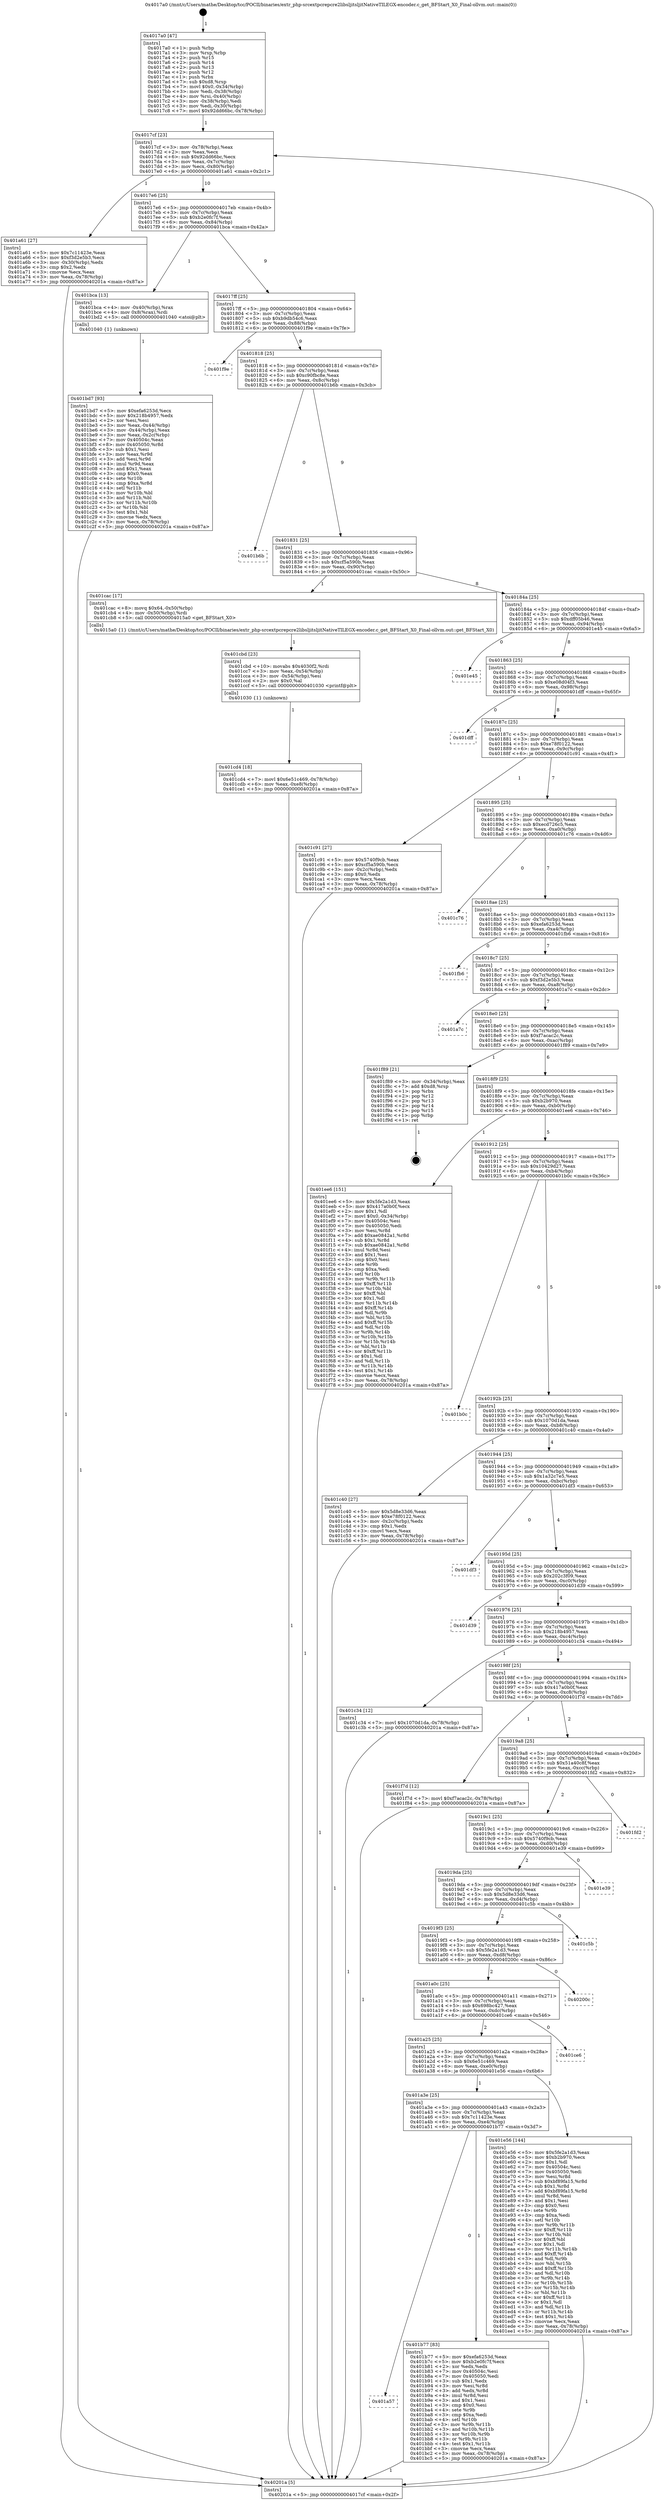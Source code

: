 digraph "0x4017a0" {
  label = "0x4017a0 (/mnt/c/Users/mathe/Desktop/tcc/POCII/binaries/extr_php-srcextpcrepcre2libsljitsljitNativeTILEGX-encoder.c_get_BFStart_X0_Final-ollvm.out::main(0))"
  labelloc = "t"
  node[shape=record]

  Entry [label="",width=0.3,height=0.3,shape=circle,fillcolor=black,style=filled]
  "0x4017cf" [label="{
     0x4017cf [23]\l
     | [instrs]\l
     &nbsp;&nbsp;0x4017cf \<+3\>: mov -0x78(%rbp),%eax\l
     &nbsp;&nbsp;0x4017d2 \<+2\>: mov %eax,%ecx\l
     &nbsp;&nbsp;0x4017d4 \<+6\>: sub $0x92dd66bc,%ecx\l
     &nbsp;&nbsp;0x4017da \<+3\>: mov %eax,-0x7c(%rbp)\l
     &nbsp;&nbsp;0x4017dd \<+3\>: mov %ecx,-0x80(%rbp)\l
     &nbsp;&nbsp;0x4017e0 \<+6\>: je 0000000000401a61 \<main+0x2c1\>\l
  }"]
  "0x401a61" [label="{
     0x401a61 [27]\l
     | [instrs]\l
     &nbsp;&nbsp;0x401a61 \<+5\>: mov $0x7c11423e,%eax\l
     &nbsp;&nbsp;0x401a66 \<+5\>: mov $0xf3d2e5b3,%ecx\l
     &nbsp;&nbsp;0x401a6b \<+3\>: mov -0x30(%rbp),%edx\l
     &nbsp;&nbsp;0x401a6e \<+3\>: cmp $0x2,%edx\l
     &nbsp;&nbsp;0x401a71 \<+3\>: cmovne %ecx,%eax\l
     &nbsp;&nbsp;0x401a74 \<+3\>: mov %eax,-0x78(%rbp)\l
     &nbsp;&nbsp;0x401a77 \<+5\>: jmp 000000000040201a \<main+0x87a\>\l
  }"]
  "0x4017e6" [label="{
     0x4017e6 [25]\l
     | [instrs]\l
     &nbsp;&nbsp;0x4017e6 \<+5\>: jmp 00000000004017eb \<main+0x4b\>\l
     &nbsp;&nbsp;0x4017eb \<+3\>: mov -0x7c(%rbp),%eax\l
     &nbsp;&nbsp;0x4017ee \<+5\>: sub $0xb2e0fc7f,%eax\l
     &nbsp;&nbsp;0x4017f3 \<+6\>: mov %eax,-0x84(%rbp)\l
     &nbsp;&nbsp;0x4017f9 \<+6\>: je 0000000000401bca \<main+0x42a\>\l
  }"]
  "0x40201a" [label="{
     0x40201a [5]\l
     | [instrs]\l
     &nbsp;&nbsp;0x40201a \<+5\>: jmp 00000000004017cf \<main+0x2f\>\l
  }"]
  "0x4017a0" [label="{
     0x4017a0 [47]\l
     | [instrs]\l
     &nbsp;&nbsp;0x4017a0 \<+1\>: push %rbp\l
     &nbsp;&nbsp;0x4017a1 \<+3\>: mov %rsp,%rbp\l
     &nbsp;&nbsp;0x4017a4 \<+2\>: push %r15\l
     &nbsp;&nbsp;0x4017a6 \<+2\>: push %r14\l
     &nbsp;&nbsp;0x4017a8 \<+2\>: push %r13\l
     &nbsp;&nbsp;0x4017aa \<+2\>: push %r12\l
     &nbsp;&nbsp;0x4017ac \<+1\>: push %rbx\l
     &nbsp;&nbsp;0x4017ad \<+7\>: sub $0xd8,%rsp\l
     &nbsp;&nbsp;0x4017b4 \<+7\>: movl $0x0,-0x34(%rbp)\l
     &nbsp;&nbsp;0x4017bb \<+3\>: mov %edi,-0x38(%rbp)\l
     &nbsp;&nbsp;0x4017be \<+4\>: mov %rsi,-0x40(%rbp)\l
     &nbsp;&nbsp;0x4017c2 \<+3\>: mov -0x38(%rbp),%edi\l
     &nbsp;&nbsp;0x4017c5 \<+3\>: mov %edi,-0x30(%rbp)\l
     &nbsp;&nbsp;0x4017c8 \<+7\>: movl $0x92dd66bc,-0x78(%rbp)\l
  }"]
  Exit [label="",width=0.3,height=0.3,shape=circle,fillcolor=black,style=filled,peripheries=2]
  "0x401bca" [label="{
     0x401bca [13]\l
     | [instrs]\l
     &nbsp;&nbsp;0x401bca \<+4\>: mov -0x40(%rbp),%rax\l
     &nbsp;&nbsp;0x401bce \<+4\>: mov 0x8(%rax),%rdi\l
     &nbsp;&nbsp;0x401bd2 \<+5\>: call 0000000000401040 \<atoi@plt\>\l
     | [calls]\l
     &nbsp;&nbsp;0x401040 \{1\} (unknown)\l
  }"]
  "0x4017ff" [label="{
     0x4017ff [25]\l
     | [instrs]\l
     &nbsp;&nbsp;0x4017ff \<+5\>: jmp 0000000000401804 \<main+0x64\>\l
     &nbsp;&nbsp;0x401804 \<+3\>: mov -0x7c(%rbp),%eax\l
     &nbsp;&nbsp;0x401807 \<+5\>: sub $0xb9db54c6,%eax\l
     &nbsp;&nbsp;0x40180c \<+6\>: mov %eax,-0x88(%rbp)\l
     &nbsp;&nbsp;0x401812 \<+6\>: je 0000000000401f9e \<main+0x7fe\>\l
  }"]
  "0x401cd4" [label="{
     0x401cd4 [18]\l
     | [instrs]\l
     &nbsp;&nbsp;0x401cd4 \<+7\>: movl $0x6e51c469,-0x78(%rbp)\l
     &nbsp;&nbsp;0x401cdb \<+6\>: mov %eax,-0xe8(%rbp)\l
     &nbsp;&nbsp;0x401ce1 \<+5\>: jmp 000000000040201a \<main+0x87a\>\l
  }"]
  "0x401f9e" [label="{
     0x401f9e\l
  }", style=dashed]
  "0x401818" [label="{
     0x401818 [25]\l
     | [instrs]\l
     &nbsp;&nbsp;0x401818 \<+5\>: jmp 000000000040181d \<main+0x7d\>\l
     &nbsp;&nbsp;0x40181d \<+3\>: mov -0x7c(%rbp),%eax\l
     &nbsp;&nbsp;0x401820 \<+5\>: sub $0xc90fbc8e,%eax\l
     &nbsp;&nbsp;0x401825 \<+6\>: mov %eax,-0x8c(%rbp)\l
     &nbsp;&nbsp;0x40182b \<+6\>: je 0000000000401b6b \<main+0x3cb\>\l
  }"]
  "0x401cbd" [label="{
     0x401cbd [23]\l
     | [instrs]\l
     &nbsp;&nbsp;0x401cbd \<+10\>: movabs $0x4030f2,%rdi\l
     &nbsp;&nbsp;0x401cc7 \<+3\>: mov %eax,-0x54(%rbp)\l
     &nbsp;&nbsp;0x401cca \<+3\>: mov -0x54(%rbp),%esi\l
     &nbsp;&nbsp;0x401ccd \<+2\>: mov $0x0,%al\l
     &nbsp;&nbsp;0x401ccf \<+5\>: call 0000000000401030 \<printf@plt\>\l
     | [calls]\l
     &nbsp;&nbsp;0x401030 \{1\} (unknown)\l
  }"]
  "0x401b6b" [label="{
     0x401b6b\l
  }", style=dashed]
  "0x401831" [label="{
     0x401831 [25]\l
     | [instrs]\l
     &nbsp;&nbsp;0x401831 \<+5\>: jmp 0000000000401836 \<main+0x96\>\l
     &nbsp;&nbsp;0x401836 \<+3\>: mov -0x7c(%rbp),%eax\l
     &nbsp;&nbsp;0x401839 \<+5\>: sub $0xcf5a590b,%eax\l
     &nbsp;&nbsp;0x40183e \<+6\>: mov %eax,-0x90(%rbp)\l
     &nbsp;&nbsp;0x401844 \<+6\>: je 0000000000401cac \<main+0x50c\>\l
  }"]
  "0x401bd7" [label="{
     0x401bd7 [93]\l
     | [instrs]\l
     &nbsp;&nbsp;0x401bd7 \<+5\>: mov $0xefa6253d,%ecx\l
     &nbsp;&nbsp;0x401bdc \<+5\>: mov $0x218b4957,%edx\l
     &nbsp;&nbsp;0x401be1 \<+2\>: xor %esi,%esi\l
     &nbsp;&nbsp;0x401be3 \<+3\>: mov %eax,-0x44(%rbp)\l
     &nbsp;&nbsp;0x401be6 \<+3\>: mov -0x44(%rbp),%eax\l
     &nbsp;&nbsp;0x401be9 \<+3\>: mov %eax,-0x2c(%rbp)\l
     &nbsp;&nbsp;0x401bec \<+7\>: mov 0x40504c,%eax\l
     &nbsp;&nbsp;0x401bf3 \<+8\>: mov 0x405050,%r8d\l
     &nbsp;&nbsp;0x401bfb \<+3\>: sub $0x1,%esi\l
     &nbsp;&nbsp;0x401bfe \<+3\>: mov %eax,%r9d\l
     &nbsp;&nbsp;0x401c01 \<+3\>: add %esi,%r9d\l
     &nbsp;&nbsp;0x401c04 \<+4\>: imul %r9d,%eax\l
     &nbsp;&nbsp;0x401c08 \<+3\>: and $0x1,%eax\l
     &nbsp;&nbsp;0x401c0b \<+3\>: cmp $0x0,%eax\l
     &nbsp;&nbsp;0x401c0e \<+4\>: sete %r10b\l
     &nbsp;&nbsp;0x401c12 \<+4\>: cmp $0xa,%r8d\l
     &nbsp;&nbsp;0x401c16 \<+4\>: setl %r11b\l
     &nbsp;&nbsp;0x401c1a \<+3\>: mov %r10b,%bl\l
     &nbsp;&nbsp;0x401c1d \<+3\>: and %r11b,%bl\l
     &nbsp;&nbsp;0x401c20 \<+3\>: xor %r11b,%r10b\l
     &nbsp;&nbsp;0x401c23 \<+3\>: or %r10b,%bl\l
     &nbsp;&nbsp;0x401c26 \<+3\>: test $0x1,%bl\l
     &nbsp;&nbsp;0x401c29 \<+3\>: cmovne %edx,%ecx\l
     &nbsp;&nbsp;0x401c2c \<+3\>: mov %ecx,-0x78(%rbp)\l
     &nbsp;&nbsp;0x401c2f \<+5\>: jmp 000000000040201a \<main+0x87a\>\l
  }"]
  "0x401cac" [label="{
     0x401cac [17]\l
     | [instrs]\l
     &nbsp;&nbsp;0x401cac \<+8\>: movq $0x64,-0x50(%rbp)\l
     &nbsp;&nbsp;0x401cb4 \<+4\>: mov -0x50(%rbp),%rdi\l
     &nbsp;&nbsp;0x401cb8 \<+5\>: call 00000000004015a0 \<get_BFStart_X0\>\l
     | [calls]\l
     &nbsp;&nbsp;0x4015a0 \{1\} (/mnt/c/Users/mathe/Desktop/tcc/POCII/binaries/extr_php-srcextpcrepcre2libsljitsljitNativeTILEGX-encoder.c_get_BFStart_X0_Final-ollvm.out::get_BFStart_X0)\l
  }"]
  "0x40184a" [label="{
     0x40184a [25]\l
     | [instrs]\l
     &nbsp;&nbsp;0x40184a \<+5\>: jmp 000000000040184f \<main+0xaf\>\l
     &nbsp;&nbsp;0x40184f \<+3\>: mov -0x7c(%rbp),%eax\l
     &nbsp;&nbsp;0x401852 \<+5\>: sub $0xdff05b46,%eax\l
     &nbsp;&nbsp;0x401857 \<+6\>: mov %eax,-0x94(%rbp)\l
     &nbsp;&nbsp;0x40185d \<+6\>: je 0000000000401e45 \<main+0x6a5\>\l
  }"]
  "0x401a57" [label="{
     0x401a57\l
  }", style=dashed]
  "0x401e45" [label="{
     0x401e45\l
  }", style=dashed]
  "0x401863" [label="{
     0x401863 [25]\l
     | [instrs]\l
     &nbsp;&nbsp;0x401863 \<+5\>: jmp 0000000000401868 \<main+0xc8\>\l
     &nbsp;&nbsp;0x401868 \<+3\>: mov -0x7c(%rbp),%eax\l
     &nbsp;&nbsp;0x40186b \<+5\>: sub $0xe08d04f3,%eax\l
     &nbsp;&nbsp;0x401870 \<+6\>: mov %eax,-0x98(%rbp)\l
     &nbsp;&nbsp;0x401876 \<+6\>: je 0000000000401dff \<main+0x65f\>\l
  }"]
  "0x401b77" [label="{
     0x401b77 [83]\l
     | [instrs]\l
     &nbsp;&nbsp;0x401b77 \<+5\>: mov $0xefa6253d,%eax\l
     &nbsp;&nbsp;0x401b7c \<+5\>: mov $0xb2e0fc7f,%ecx\l
     &nbsp;&nbsp;0x401b81 \<+2\>: xor %edx,%edx\l
     &nbsp;&nbsp;0x401b83 \<+7\>: mov 0x40504c,%esi\l
     &nbsp;&nbsp;0x401b8a \<+7\>: mov 0x405050,%edi\l
     &nbsp;&nbsp;0x401b91 \<+3\>: sub $0x1,%edx\l
     &nbsp;&nbsp;0x401b94 \<+3\>: mov %esi,%r8d\l
     &nbsp;&nbsp;0x401b97 \<+3\>: add %edx,%r8d\l
     &nbsp;&nbsp;0x401b9a \<+4\>: imul %r8d,%esi\l
     &nbsp;&nbsp;0x401b9e \<+3\>: and $0x1,%esi\l
     &nbsp;&nbsp;0x401ba1 \<+3\>: cmp $0x0,%esi\l
     &nbsp;&nbsp;0x401ba4 \<+4\>: sete %r9b\l
     &nbsp;&nbsp;0x401ba8 \<+3\>: cmp $0xa,%edi\l
     &nbsp;&nbsp;0x401bab \<+4\>: setl %r10b\l
     &nbsp;&nbsp;0x401baf \<+3\>: mov %r9b,%r11b\l
     &nbsp;&nbsp;0x401bb2 \<+3\>: and %r10b,%r11b\l
     &nbsp;&nbsp;0x401bb5 \<+3\>: xor %r10b,%r9b\l
     &nbsp;&nbsp;0x401bb8 \<+3\>: or %r9b,%r11b\l
     &nbsp;&nbsp;0x401bbb \<+4\>: test $0x1,%r11b\l
     &nbsp;&nbsp;0x401bbf \<+3\>: cmovne %ecx,%eax\l
     &nbsp;&nbsp;0x401bc2 \<+3\>: mov %eax,-0x78(%rbp)\l
     &nbsp;&nbsp;0x401bc5 \<+5\>: jmp 000000000040201a \<main+0x87a\>\l
  }"]
  "0x401dff" [label="{
     0x401dff\l
  }", style=dashed]
  "0x40187c" [label="{
     0x40187c [25]\l
     | [instrs]\l
     &nbsp;&nbsp;0x40187c \<+5\>: jmp 0000000000401881 \<main+0xe1\>\l
     &nbsp;&nbsp;0x401881 \<+3\>: mov -0x7c(%rbp),%eax\l
     &nbsp;&nbsp;0x401884 \<+5\>: sub $0xe78f0122,%eax\l
     &nbsp;&nbsp;0x401889 \<+6\>: mov %eax,-0x9c(%rbp)\l
     &nbsp;&nbsp;0x40188f \<+6\>: je 0000000000401c91 \<main+0x4f1\>\l
  }"]
  "0x401a3e" [label="{
     0x401a3e [25]\l
     | [instrs]\l
     &nbsp;&nbsp;0x401a3e \<+5\>: jmp 0000000000401a43 \<main+0x2a3\>\l
     &nbsp;&nbsp;0x401a43 \<+3\>: mov -0x7c(%rbp),%eax\l
     &nbsp;&nbsp;0x401a46 \<+5\>: sub $0x7c11423e,%eax\l
     &nbsp;&nbsp;0x401a4b \<+6\>: mov %eax,-0xe4(%rbp)\l
     &nbsp;&nbsp;0x401a51 \<+6\>: je 0000000000401b77 \<main+0x3d7\>\l
  }"]
  "0x401c91" [label="{
     0x401c91 [27]\l
     | [instrs]\l
     &nbsp;&nbsp;0x401c91 \<+5\>: mov $0x5740f9cb,%eax\l
     &nbsp;&nbsp;0x401c96 \<+5\>: mov $0xcf5a590b,%ecx\l
     &nbsp;&nbsp;0x401c9b \<+3\>: mov -0x2c(%rbp),%edx\l
     &nbsp;&nbsp;0x401c9e \<+3\>: cmp $0x0,%edx\l
     &nbsp;&nbsp;0x401ca1 \<+3\>: cmove %ecx,%eax\l
     &nbsp;&nbsp;0x401ca4 \<+3\>: mov %eax,-0x78(%rbp)\l
     &nbsp;&nbsp;0x401ca7 \<+5\>: jmp 000000000040201a \<main+0x87a\>\l
  }"]
  "0x401895" [label="{
     0x401895 [25]\l
     | [instrs]\l
     &nbsp;&nbsp;0x401895 \<+5\>: jmp 000000000040189a \<main+0xfa\>\l
     &nbsp;&nbsp;0x40189a \<+3\>: mov -0x7c(%rbp),%eax\l
     &nbsp;&nbsp;0x40189d \<+5\>: sub $0xecd726c5,%eax\l
     &nbsp;&nbsp;0x4018a2 \<+6\>: mov %eax,-0xa0(%rbp)\l
     &nbsp;&nbsp;0x4018a8 \<+6\>: je 0000000000401c76 \<main+0x4d6\>\l
  }"]
  "0x401e56" [label="{
     0x401e56 [144]\l
     | [instrs]\l
     &nbsp;&nbsp;0x401e56 \<+5\>: mov $0x5fe2a1d3,%eax\l
     &nbsp;&nbsp;0x401e5b \<+5\>: mov $0xb2b970,%ecx\l
     &nbsp;&nbsp;0x401e60 \<+2\>: mov $0x1,%dl\l
     &nbsp;&nbsp;0x401e62 \<+7\>: mov 0x40504c,%esi\l
     &nbsp;&nbsp;0x401e69 \<+7\>: mov 0x405050,%edi\l
     &nbsp;&nbsp;0x401e70 \<+3\>: mov %esi,%r8d\l
     &nbsp;&nbsp;0x401e73 \<+7\>: sub $0xbf89fa15,%r8d\l
     &nbsp;&nbsp;0x401e7a \<+4\>: sub $0x1,%r8d\l
     &nbsp;&nbsp;0x401e7e \<+7\>: add $0xbf89fa15,%r8d\l
     &nbsp;&nbsp;0x401e85 \<+4\>: imul %r8d,%esi\l
     &nbsp;&nbsp;0x401e89 \<+3\>: and $0x1,%esi\l
     &nbsp;&nbsp;0x401e8c \<+3\>: cmp $0x0,%esi\l
     &nbsp;&nbsp;0x401e8f \<+4\>: sete %r9b\l
     &nbsp;&nbsp;0x401e93 \<+3\>: cmp $0xa,%edi\l
     &nbsp;&nbsp;0x401e96 \<+4\>: setl %r10b\l
     &nbsp;&nbsp;0x401e9a \<+3\>: mov %r9b,%r11b\l
     &nbsp;&nbsp;0x401e9d \<+4\>: xor $0xff,%r11b\l
     &nbsp;&nbsp;0x401ea1 \<+3\>: mov %r10b,%bl\l
     &nbsp;&nbsp;0x401ea4 \<+3\>: xor $0xff,%bl\l
     &nbsp;&nbsp;0x401ea7 \<+3\>: xor $0x1,%dl\l
     &nbsp;&nbsp;0x401eaa \<+3\>: mov %r11b,%r14b\l
     &nbsp;&nbsp;0x401ead \<+4\>: and $0xff,%r14b\l
     &nbsp;&nbsp;0x401eb1 \<+3\>: and %dl,%r9b\l
     &nbsp;&nbsp;0x401eb4 \<+3\>: mov %bl,%r15b\l
     &nbsp;&nbsp;0x401eb7 \<+4\>: and $0xff,%r15b\l
     &nbsp;&nbsp;0x401ebb \<+3\>: and %dl,%r10b\l
     &nbsp;&nbsp;0x401ebe \<+3\>: or %r9b,%r14b\l
     &nbsp;&nbsp;0x401ec1 \<+3\>: or %r10b,%r15b\l
     &nbsp;&nbsp;0x401ec4 \<+3\>: xor %r15b,%r14b\l
     &nbsp;&nbsp;0x401ec7 \<+3\>: or %bl,%r11b\l
     &nbsp;&nbsp;0x401eca \<+4\>: xor $0xff,%r11b\l
     &nbsp;&nbsp;0x401ece \<+3\>: or $0x1,%dl\l
     &nbsp;&nbsp;0x401ed1 \<+3\>: and %dl,%r11b\l
     &nbsp;&nbsp;0x401ed4 \<+3\>: or %r11b,%r14b\l
     &nbsp;&nbsp;0x401ed7 \<+4\>: test $0x1,%r14b\l
     &nbsp;&nbsp;0x401edb \<+3\>: cmovne %ecx,%eax\l
     &nbsp;&nbsp;0x401ede \<+3\>: mov %eax,-0x78(%rbp)\l
     &nbsp;&nbsp;0x401ee1 \<+5\>: jmp 000000000040201a \<main+0x87a\>\l
  }"]
  "0x401c76" [label="{
     0x401c76\l
  }", style=dashed]
  "0x4018ae" [label="{
     0x4018ae [25]\l
     | [instrs]\l
     &nbsp;&nbsp;0x4018ae \<+5\>: jmp 00000000004018b3 \<main+0x113\>\l
     &nbsp;&nbsp;0x4018b3 \<+3\>: mov -0x7c(%rbp),%eax\l
     &nbsp;&nbsp;0x4018b6 \<+5\>: sub $0xefa6253d,%eax\l
     &nbsp;&nbsp;0x4018bb \<+6\>: mov %eax,-0xa4(%rbp)\l
     &nbsp;&nbsp;0x4018c1 \<+6\>: je 0000000000401fb6 \<main+0x816\>\l
  }"]
  "0x401a25" [label="{
     0x401a25 [25]\l
     | [instrs]\l
     &nbsp;&nbsp;0x401a25 \<+5\>: jmp 0000000000401a2a \<main+0x28a\>\l
     &nbsp;&nbsp;0x401a2a \<+3\>: mov -0x7c(%rbp),%eax\l
     &nbsp;&nbsp;0x401a2d \<+5\>: sub $0x6e51c469,%eax\l
     &nbsp;&nbsp;0x401a32 \<+6\>: mov %eax,-0xe0(%rbp)\l
     &nbsp;&nbsp;0x401a38 \<+6\>: je 0000000000401e56 \<main+0x6b6\>\l
  }"]
  "0x401fb6" [label="{
     0x401fb6\l
  }", style=dashed]
  "0x4018c7" [label="{
     0x4018c7 [25]\l
     | [instrs]\l
     &nbsp;&nbsp;0x4018c7 \<+5\>: jmp 00000000004018cc \<main+0x12c\>\l
     &nbsp;&nbsp;0x4018cc \<+3\>: mov -0x7c(%rbp),%eax\l
     &nbsp;&nbsp;0x4018cf \<+5\>: sub $0xf3d2e5b3,%eax\l
     &nbsp;&nbsp;0x4018d4 \<+6\>: mov %eax,-0xa8(%rbp)\l
     &nbsp;&nbsp;0x4018da \<+6\>: je 0000000000401a7c \<main+0x2dc\>\l
  }"]
  "0x401ce6" [label="{
     0x401ce6\l
  }", style=dashed]
  "0x401a7c" [label="{
     0x401a7c\l
  }", style=dashed]
  "0x4018e0" [label="{
     0x4018e0 [25]\l
     | [instrs]\l
     &nbsp;&nbsp;0x4018e0 \<+5\>: jmp 00000000004018e5 \<main+0x145\>\l
     &nbsp;&nbsp;0x4018e5 \<+3\>: mov -0x7c(%rbp),%eax\l
     &nbsp;&nbsp;0x4018e8 \<+5\>: sub $0xf7acac2c,%eax\l
     &nbsp;&nbsp;0x4018ed \<+6\>: mov %eax,-0xac(%rbp)\l
     &nbsp;&nbsp;0x4018f3 \<+6\>: je 0000000000401f89 \<main+0x7e9\>\l
  }"]
  "0x401a0c" [label="{
     0x401a0c [25]\l
     | [instrs]\l
     &nbsp;&nbsp;0x401a0c \<+5\>: jmp 0000000000401a11 \<main+0x271\>\l
     &nbsp;&nbsp;0x401a11 \<+3\>: mov -0x7c(%rbp),%eax\l
     &nbsp;&nbsp;0x401a14 \<+5\>: sub $0x698bc427,%eax\l
     &nbsp;&nbsp;0x401a19 \<+6\>: mov %eax,-0xdc(%rbp)\l
     &nbsp;&nbsp;0x401a1f \<+6\>: je 0000000000401ce6 \<main+0x546\>\l
  }"]
  "0x401f89" [label="{
     0x401f89 [21]\l
     | [instrs]\l
     &nbsp;&nbsp;0x401f89 \<+3\>: mov -0x34(%rbp),%eax\l
     &nbsp;&nbsp;0x401f8c \<+7\>: add $0xd8,%rsp\l
     &nbsp;&nbsp;0x401f93 \<+1\>: pop %rbx\l
     &nbsp;&nbsp;0x401f94 \<+2\>: pop %r12\l
     &nbsp;&nbsp;0x401f96 \<+2\>: pop %r13\l
     &nbsp;&nbsp;0x401f98 \<+2\>: pop %r14\l
     &nbsp;&nbsp;0x401f9a \<+2\>: pop %r15\l
     &nbsp;&nbsp;0x401f9c \<+1\>: pop %rbp\l
     &nbsp;&nbsp;0x401f9d \<+1\>: ret\l
  }"]
  "0x4018f9" [label="{
     0x4018f9 [25]\l
     | [instrs]\l
     &nbsp;&nbsp;0x4018f9 \<+5\>: jmp 00000000004018fe \<main+0x15e\>\l
     &nbsp;&nbsp;0x4018fe \<+3\>: mov -0x7c(%rbp),%eax\l
     &nbsp;&nbsp;0x401901 \<+5\>: sub $0xb2b970,%eax\l
     &nbsp;&nbsp;0x401906 \<+6\>: mov %eax,-0xb0(%rbp)\l
     &nbsp;&nbsp;0x40190c \<+6\>: je 0000000000401ee6 \<main+0x746\>\l
  }"]
  "0x40200c" [label="{
     0x40200c\l
  }", style=dashed]
  "0x401ee6" [label="{
     0x401ee6 [151]\l
     | [instrs]\l
     &nbsp;&nbsp;0x401ee6 \<+5\>: mov $0x5fe2a1d3,%eax\l
     &nbsp;&nbsp;0x401eeb \<+5\>: mov $0x417a0b0f,%ecx\l
     &nbsp;&nbsp;0x401ef0 \<+2\>: mov $0x1,%dl\l
     &nbsp;&nbsp;0x401ef2 \<+7\>: movl $0x0,-0x34(%rbp)\l
     &nbsp;&nbsp;0x401ef9 \<+7\>: mov 0x40504c,%esi\l
     &nbsp;&nbsp;0x401f00 \<+7\>: mov 0x405050,%edi\l
     &nbsp;&nbsp;0x401f07 \<+3\>: mov %esi,%r8d\l
     &nbsp;&nbsp;0x401f0a \<+7\>: add $0xae0842a1,%r8d\l
     &nbsp;&nbsp;0x401f11 \<+4\>: sub $0x1,%r8d\l
     &nbsp;&nbsp;0x401f15 \<+7\>: sub $0xae0842a1,%r8d\l
     &nbsp;&nbsp;0x401f1c \<+4\>: imul %r8d,%esi\l
     &nbsp;&nbsp;0x401f20 \<+3\>: and $0x1,%esi\l
     &nbsp;&nbsp;0x401f23 \<+3\>: cmp $0x0,%esi\l
     &nbsp;&nbsp;0x401f26 \<+4\>: sete %r9b\l
     &nbsp;&nbsp;0x401f2a \<+3\>: cmp $0xa,%edi\l
     &nbsp;&nbsp;0x401f2d \<+4\>: setl %r10b\l
     &nbsp;&nbsp;0x401f31 \<+3\>: mov %r9b,%r11b\l
     &nbsp;&nbsp;0x401f34 \<+4\>: xor $0xff,%r11b\l
     &nbsp;&nbsp;0x401f38 \<+3\>: mov %r10b,%bl\l
     &nbsp;&nbsp;0x401f3b \<+3\>: xor $0xff,%bl\l
     &nbsp;&nbsp;0x401f3e \<+3\>: xor $0x1,%dl\l
     &nbsp;&nbsp;0x401f41 \<+3\>: mov %r11b,%r14b\l
     &nbsp;&nbsp;0x401f44 \<+4\>: and $0xff,%r14b\l
     &nbsp;&nbsp;0x401f48 \<+3\>: and %dl,%r9b\l
     &nbsp;&nbsp;0x401f4b \<+3\>: mov %bl,%r15b\l
     &nbsp;&nbsp;0x401f4e \<+4\>: and $0xff,%r15b\l
     &nbsp;&nbsp;0x401f52 \<+3\>: and %dl,%r10b\l
     &nbsp;&nbsp;0x401f55 \<+3\>: or %r9b,%r14b\l
     &nbsp;&nbsp;0x401f58 \<+3\>: or %r10b,%r15b\l
     &nbsp;&nbsp;0x401f5b \<+3\>: xor %r15b,%r14b\l
     &nbsp;&nbsp;0x401f5e \<+3\>: or %bl,%r11b\l
     &nbsp;&nbsp;0x401f61 \<+4\>: xor $0xff,%r11b\l
     &nbsp;&nbsp;0x401f65 \<+3\>: or $0x1,%dl\l
     &nbsp;&nbsp;0x401f68 \<+3\>: and %dl,%r11b\l
     &nbsp;&nbsp;0x401f6b \<+3\>: or %r11b,%r14b\l
     &nbsp;&nbsp;0x401f6e \<+4\>: test $0x1,%r14b\l
     &nbsp;&nbsp;0x401f72 \<+3\>: cmovne %ecx,%eax\l
     &nbsp;&nbsp;0x401f75 \<+3\>: mov %eax,-0x78(%rbp)\l
     &nbsp;&nbsp;0x401f78 \<+5\>: jmp 000000000040201a \<main+0x87a\>\l
  }"]
  "0x401912" [label="{
     0x401912 [25]\l
     | [instrs]\l
     &nbsp;&nbsp;0x401912 \<+5\>: jmp 0000000000401917 \<main+0x177\>\l
     &nbsp;&nbsp;0x401917 \<+3\>: mov -0x7c(%rbp),%eax\l
     &nbsp;&nbsp;0x40191a \<+5\>: sub $0x10429d27,%eax\l
     &nbsp;&nbsp;0x40191f \<+6\>: mov %eax,-0xb4(%rbp)\l
     &nbsp;&nbsp;0x401925 \<+6\>: je 0000000000401b0c \<main+0x36c\>\l
  }"]
  "0x4019f3" [label="{
     0x4019f3 [25]\l
     | [instrs]\l
     &nbsp;&nbsp;0x4019f3 \<+5\>: jmp 00000000004019f8 \<main+0x258\>\l
     &nbsp;&nbsp;0x4019f8 \<+3\>: mov -0x7c(%rbp),%eax\l
     &nbsp;&nbsp;0x4019fb \<+5\>: sub $0x5fe2a1d3,%eax\l
     &nbsp;&nbsp;0x401a00 \<+6\>: mov %eax,-0xd8(%rbp)\l
     &nbsp;&nbsp;0x401a06 \<+6\>: je 000000000040200c \<main+0x86c\>\l
  }"]
  "0x401b0c" [label="{
     0x401b0c\l
  }", style=dashed]
  "0x40192b" [label="{
     0x40192b [25]\l
     | [instrs]\l
     &nbsp;&nbsp;0x40192b \<+5\>: jmp 0000000000401930 \<main+0x190\>\l
     &nbsp;&nbsp;0x401930 \<+3\>: mov -0x7c(%rbp),%eax\l
     &nbsp;&nbsp;0x401933 \<+5\>: sub $0x1070d1da,%eax\l
     &nbsp;&nbsp;0x401938 \<+6\>: mov %eax,-0xb8(%rbp)\l
     &nbsp;&nbsp;0x40193e \<+6\>: je 0000000000401c40 \<main+0x4a0\>\l
  }"]
  "0x401c5b" [label="{
     0x401c5b\l
  }", style=dashed]
  "0x401c40" [label="{
     0x401c40 [27]\l
     | [instrs]\l
     &nbsp;&nbsp;0x401c40 \<+5\>: mov $0x5d8e33d6,%eax\l
     &nbsp;&nbsp;0x401c45 \<+5\>: mov $0xe78f0122,%ecx\l
     &nbsp;&nbsp;0x401c4a \<+3\>: mov -0x2c(%rbp),%edx\l
     &nbsp;&nbsp;0x401c4d \<+3\>: cmp $0x1,%edx\l
     &nbsp;&nbsp;0x401c50 \<+3\>: cmovl %ecx,%eax\l
     &nbsp;&nbsp;0x401c53 \<+3\>: mov %eax,-0x78(%rbp)\l
     &nbsp;&nbsp;0x401c56 \<+5\>: jmp 000000000040201a \<main+0x87a\>\l
  }"]
  "0x401944" [label="{
     0x401944 [25]\l
     | [instrs]\l
     &nbsp;&nbsp;0x401944 \<+5\>: jmp 0000000000401949 \<main+0x1a9\>\l
     &nbsp;&nbsp;0x401949 \<+3\>: mov -0x7c(%rbp),%eax\l
     &nbsp;&nbsp;0x40194c \<+5\>: sub $0x1a32c7e5,%eax\l
     &nbsp;&nbsp;0x401951 \<+6\>: mov %eax,-0xbc(%rbp)\l
     &nbsp;&nbsp;0x401957 \<+6\>: je 0000000000401df3 \<main+0x653\>\l
  }"]
  "0x4019da" [label="{
     0x4019da [25]\l
     | [instrs]\l
     &nbsp;&nbsp;0x4019da \<+5\>: jmp 00000000004019df \<main+0x23f\>\l
     &nbsp;&nbsp;0x4019df \<+3\>: mov -0x7c(%rbp),%eax\l
     &nbsp;&nbsp;0x4019e2 \<+5\>: sub $0x5d8e33d6,%eax\l
     &nbsp;&nbsp;0x4019e7 \<+6\>: mov %eax,-0xd4(%rbp)\l
     &nbsp;&nbsp;0x4019ed \<+6\>: je 0000000000401c5b \<main+0x4bb\>\l
  }"]
  "0x401df3" [label="{
     0x401df3\l
  }", style=dashed]
  "0x40195d" [label="{
     0x40195d [25]\l
     | [instrs]\l
     &nbsp;&nbsp;0x40195d \<+5\>: jmp 0000000000401962 \<main+0x1c2\>\l
     &nbsp;&nbsp;0x401962 \<+3\>: mov -0x7c(%rbp),%eax\l
     &nbsp;&nbsp;0x401965 \<+5\>: sub $0x202c3f09,%eax\l
     &nbsp;&nbsp;0x40196a \<+6\>: mov %eax,-0xc0(%rbp)\l
     &nbsp;&nbsp;0x401970 \<+6\>: je 0000000000401d39 \<main+0x599\>\l
  }"]
  "0x401e39" [label="{
     0x401e39\l
  }", style=dashed]
  "0x401d39" [label="{
     0x401d39\l
  }", style=dashed]
  "0x401976" [label="{
     0x401976 [25]\l
     | [instrs]\l
     &nbsp;&nbsp;0x401976 \<+5\>: jmp 000000000040197b \<main+0x1db\>\l
     &nbsp;&nbsp;0x40197b \<+3\>: mov -0x7c(%rbp),%eax\l
     &nbsp;&nbsp;0x40197e \<+5\>: sub $0x218b4957,%eax\l
     &nbsp;&nbsp;0x401983 \<+6\>: mov %eax,-0xc4(%rbp)\l
     &nbsp;&nbsp;0x401989 \<+6\>: je 0000000000401c34 \<main+0x494\>\l
  }"]
  "0x4019c1" [label="{
     0x4019c1 [25]\l
     | [instrs]\l
     &nbsp;&nbsp;0x4019c1 \<+5\>: jmp 00000000004019c6 \<main+0x226\>\l
     &nbsp;&nbsp;0x4019c6 \<+3\>: mov -0x7c(%rbp),%eax\l
     &nbsp;&nbsp;0x4019c9 \<+5\>: sub $0x5740f9cb,%eax\l
     &nbsp;&nbsp;0x4019ce \<+6\>: mov %eax,-0xd0(%rbp)\l
     &nbsp;&nbsp;0x4019d4 \<+6\>: je 0000000000401e39 \<main+0x699\>\l
  }"]
  "0x401c34" [label="{
     0x401c34 [12]\l
     | [instrs]\l
     &nbsp;&nbsp;0x401c34 \<+7\>: movl $0x1070d1da,-0x78(%rbp)\l
     &nbsp;&nbsp;0x401c3b \<+5\>: jmp 000000000040201a \<main+0x87a\>\l
  }"]
  "0x40198f" [label="{
     0x40198f [25]\l
     | [instrs]\l
     &nbsp;&nbsp;0x40198f \<+5\>: jmp 0000000000401994 \<main+0x1f4\>\l
     &nbsp;&nbsp;0x401994 \<+3\>: mov -0x7c(%rbp),%eax\l
     &nbsp;&nbsp;0x401997 \<+5\>: sub $0x417a0b0f,%eax\l
     &nbsp;&nbsp;0x40199c \<+6\>: mov %eax,-0xc8(%rbp)\l
     &nbsp;&nbsp;0x4019a2 \<+6\>: je 0000000000401f7d \<main+0x7dd\>\l
  }"]
  "0x401fd2" [label="{
     0x401fd2\l
  }", style=dashed]
  "0x401f7d" [label="{
     0x401f7d [12]\l
     | [instrs]\l
     &nbsp;&nbsp;0x401f7d \<+7\>: movl $0xf7acac2c,-0x78(%rbp)\l
     &nbsp;&nbsp;0x401f84 \<+5\>: jmp 000000000040201a \<main+0x87a\>\l
  }"]
  "0x4019a8" [label="{
     0x4019a8 [25]\l
     | [instrs]\l
     &nbsp;&nbsp;0x4019a8 \<+5\>: jmp 00000000004019ad \<main+0x20d\>\l
     &nbsp;&nbsp;0x4019ad \<+3\>: mov -0x7c(%rbp),%eax\l
     &nbsp;&nbsp;0x4019b0 \<+5\>: sub $0x51a40c8f,%eax\l
     &nbsp;&nbsp;0x4019b5 \<+6\>: mov %eax,-0xcc(%rbp)\l
     &nbsp;&nbsp;0x4019bb \<+6\>: je 0000000000401fd2 \<main+0x832\>\l
  }"]
  Entry -> "0x4017a0" [label=" 1"]
  "0x4017cf" -> "0x401a61" [label=" 1"]
  "0x4017cf" -> "0x4017e6" [label=" 10"]
  "0x401a61" -> "0x40201a" [label=" 1"]
  "0x4017a0" -> "0x4017cf" [label=" 1"]
  "0x40201a" -> "0x4017cf" [label=" 10"]
  "0x401f89" -> Exit [label=" 1"]
  "0x4017e6" -> "0x401bca" [label=" 1"]
  "0x4017e6" -> "0x4017ff" [label=" 9"]
  "0x401f7d" -> "0x40201a" [label=" 1"]
  "0x4017ff" -> "0x401f9e" [label=" 0"]
  "0x4017ff" -> "0x401818" [label=" 9"]
  "0x401ee6" -> "0x40201a" [label=" 1"]
  "0x401818" -> "0x401b6b" [label=" 0"]
  "0x401818" -> "0x401831" [label=" 9"]
  "0x401e56" -> "0x40201a" [label=" 1"]
  "0x401831" -> "0x401cac" [label=" 1"]
  "0x401831" -> "0x40184a" [label=" 8"]
  "0x401cd4" -> "0x40201a" [label=" 1"]
  "0x40184a" -> "0x401e45" [label=" 0"]
  "0x40184a" -> "0x401863" [label=" 8"]
  "0x401cbd" -> "0x401cd4" [label=" 1"]
  "0x401863" -> "0x401dff" [label=" 0"]
  "0x401863" -> "0x40187c" [label=" 8"]
  "0x401cac" -> "0x401cbd" [label=" 1"]
  "0x40187c" -> "0x401c91" [label=" 1"]
  "0x40187c" -> "0x401895" [label=" 7"]
  "0x401c40" -> "0x40201a" [label=" 1"]
  "0x401895" -> "0x401c76" [label=" 0"]
  "0x401895" -> "0x4018ae" [label=" 7"]
  "0x401c34" -> "0x40201a" [label=" 1"]
  "0x4018ae" -> "0x401fb6" [label=" 0"]
  "0x4018ae" -> "0x4018c7" [label=" 7"]
  "0x401bca" -> "0x401bd7" [label=" 1"]
  "0x4018c7" -> "0x401a7c" [label=" 0"]
  "0x4018c7" -> "0x4018e0" [label=" 7"]
  "0x401b77" -> "0x40201a" [label=" 1"]
  "0x4018e0" -> "0x401f89" [label=" 1"]
  "0x4018e0" -> "0x4018f9" [label=" 6"]
  "0x401a3e" -> "0x401b77" [label=" 1"]
  "0x4018f9" -> "0x401ee6" [label=" 1"]
  "0x4018f9" -> "0x401912" [label=" 5"]
  "0x401c91" -> "0x40201a" [label=" 1"]
  "0x401912" -> "0x401b0c" [label=" 0"]
  "0x401912" -> "0x40192b" [label=" 5"]
  "0x401a25" -> "0x401e56" [label=" 1"]
  "0x40192b" -> "0x401c40" [label=" 1"]
  "0x40192b" -> "0x401944" [label=" 4"]
  "0x401bd7" -> "0x40201a" [label=" 1"]
  "0x401944" -> "0x401df3" [label=" 0"]
  "0x401944" -> "0x40195d" [label=" 4"]
  "0x401a0c" -> "0x401ce6" [label=" 0"]
  "0x40195d" -> "0x401d39" [label=" 0"]
  "0x40195d" -> "0x401976" [label=" 4"]
  "0x401a3e" -> "0x401a57" [label=" 0"]
  "0x401976" -> "0x401c34" [label=" 1"]
  "0x401976" -> "0x40198f" [label=" 3"]
  "0x4019f3" -> "0x40200c" [label=" 0"]
  "0x40198f" -> "0x401f7d" [label=" 1"]
  "0x40198f" -> "0x4019a8" [label=" 2"]
  "0x401a25" -> "0x401a3e" [label=" 1"]
  "0x4019a8" -> "0x401fd2" [label=" 0"]
  "0x4019a8" -> "0x4019c1" [label=" 2"]
  "0x4019f3" -> "0x401a0c" [label=" 2"]
  "0x4019c1" -> "0x401e39" [label=" 0"]
  "0x4019c1" -> "0x4019da" [label=" 2"]
  "0x401a0c" -> "0x401a25" [label=" 2"]
  "0x4019da" -> "0x401c5b" [label=" 0"]
  "0x4019da" -> "0x4019f3" [label=" 2"]
}
